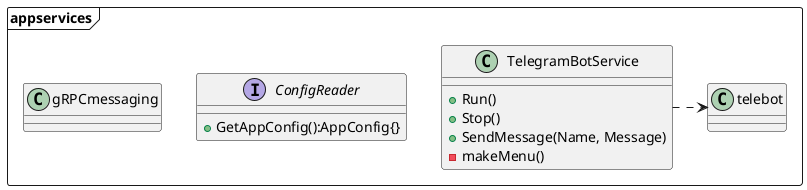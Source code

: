 @startuml app_services
package appservices <<Frame>> {
    interface ConfigReader{
        + GetAppConfig():AppConfig{}
    }
    class gRPCmessaging
    class TelegramBotService{
        + Run()
        + Stop()
        + SendMessage(Name, Message)
        - makeMenu()
    }
    class telebot 
    TelegramBotService .> telebot

    /'
    interface TelegramBotService{
        + Start()
        + Stop()
        + SetOnStartCommandHandle()
    }
    '/
}
@enduml